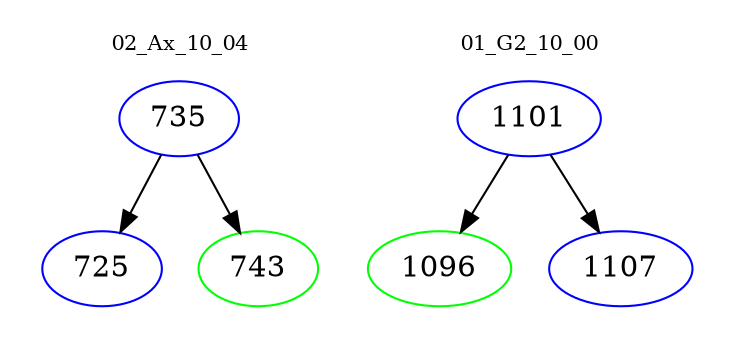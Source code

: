 digraph{
subgraph cluster_0 {
color = white
label = "02_Ax_10_04";
fontsize=10;
T0_735 [label="735", color="blue"]
T0_735 -> T0_725 [color="black"]
T0_725 [label="725", color="blue"]
T0_735 -> T0_743 [color="black"]
T0_743 [label="743", color="green"]
}
subgraph cluster_1 {
color = white
label = "01_G2_10_00";
fontsize=10;
T1_1101 [label="1101", color="blue"]
T1_1101 -> T1_1096 [color="black"]
T1_1096 [label="1096", color="green"]
T1_1101 -> T1_1107 [color="black"]
T1_1107 [label="1107", color="blue"]
}
}
